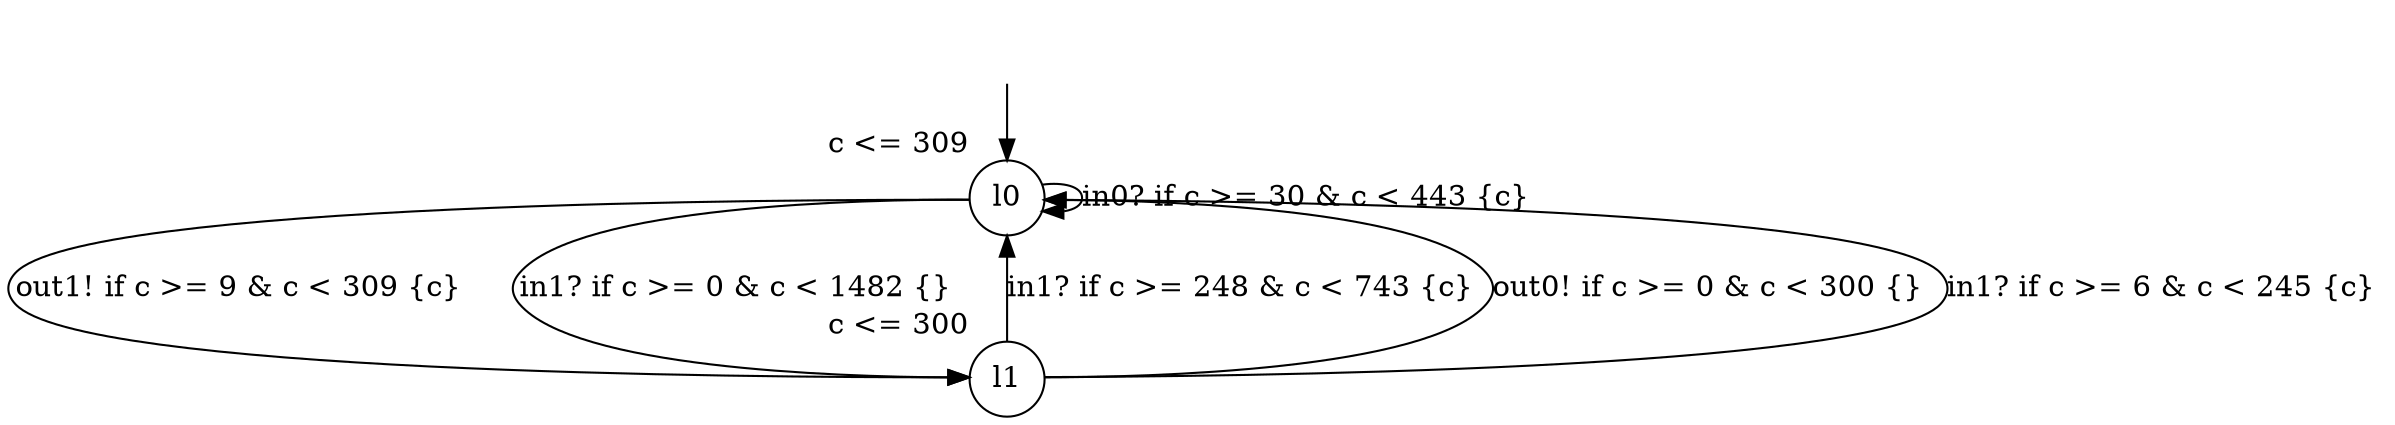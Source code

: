 digraph g {
__start0 [label="" shape="none"];
l0 [shape="circle" margin=0 label="l0", xlabel="c <= 309"];
l1 [shape="circle" margin=0 label="l1", xlabel="c <= 300"];
l0 -> l0 [label="in0? if c >= 30 & c < 443 {c} "];
l0 -> l1 [label="out1! if c >= 9 & c < 309 {c} "];
l0 -> l1 [label="in1? if c >= 0 & c < 1482 {} "];
l1 -> l0 [label="in1? if c >= 248 & c < 743 {c} "];
l1 -> l0 [label="out0! if c >= 0 & c < 300 {} "];
l1 -> l0 [label="in1? if c >= 6 & c < 245 {c} "];
__start0 -> l0;
}

